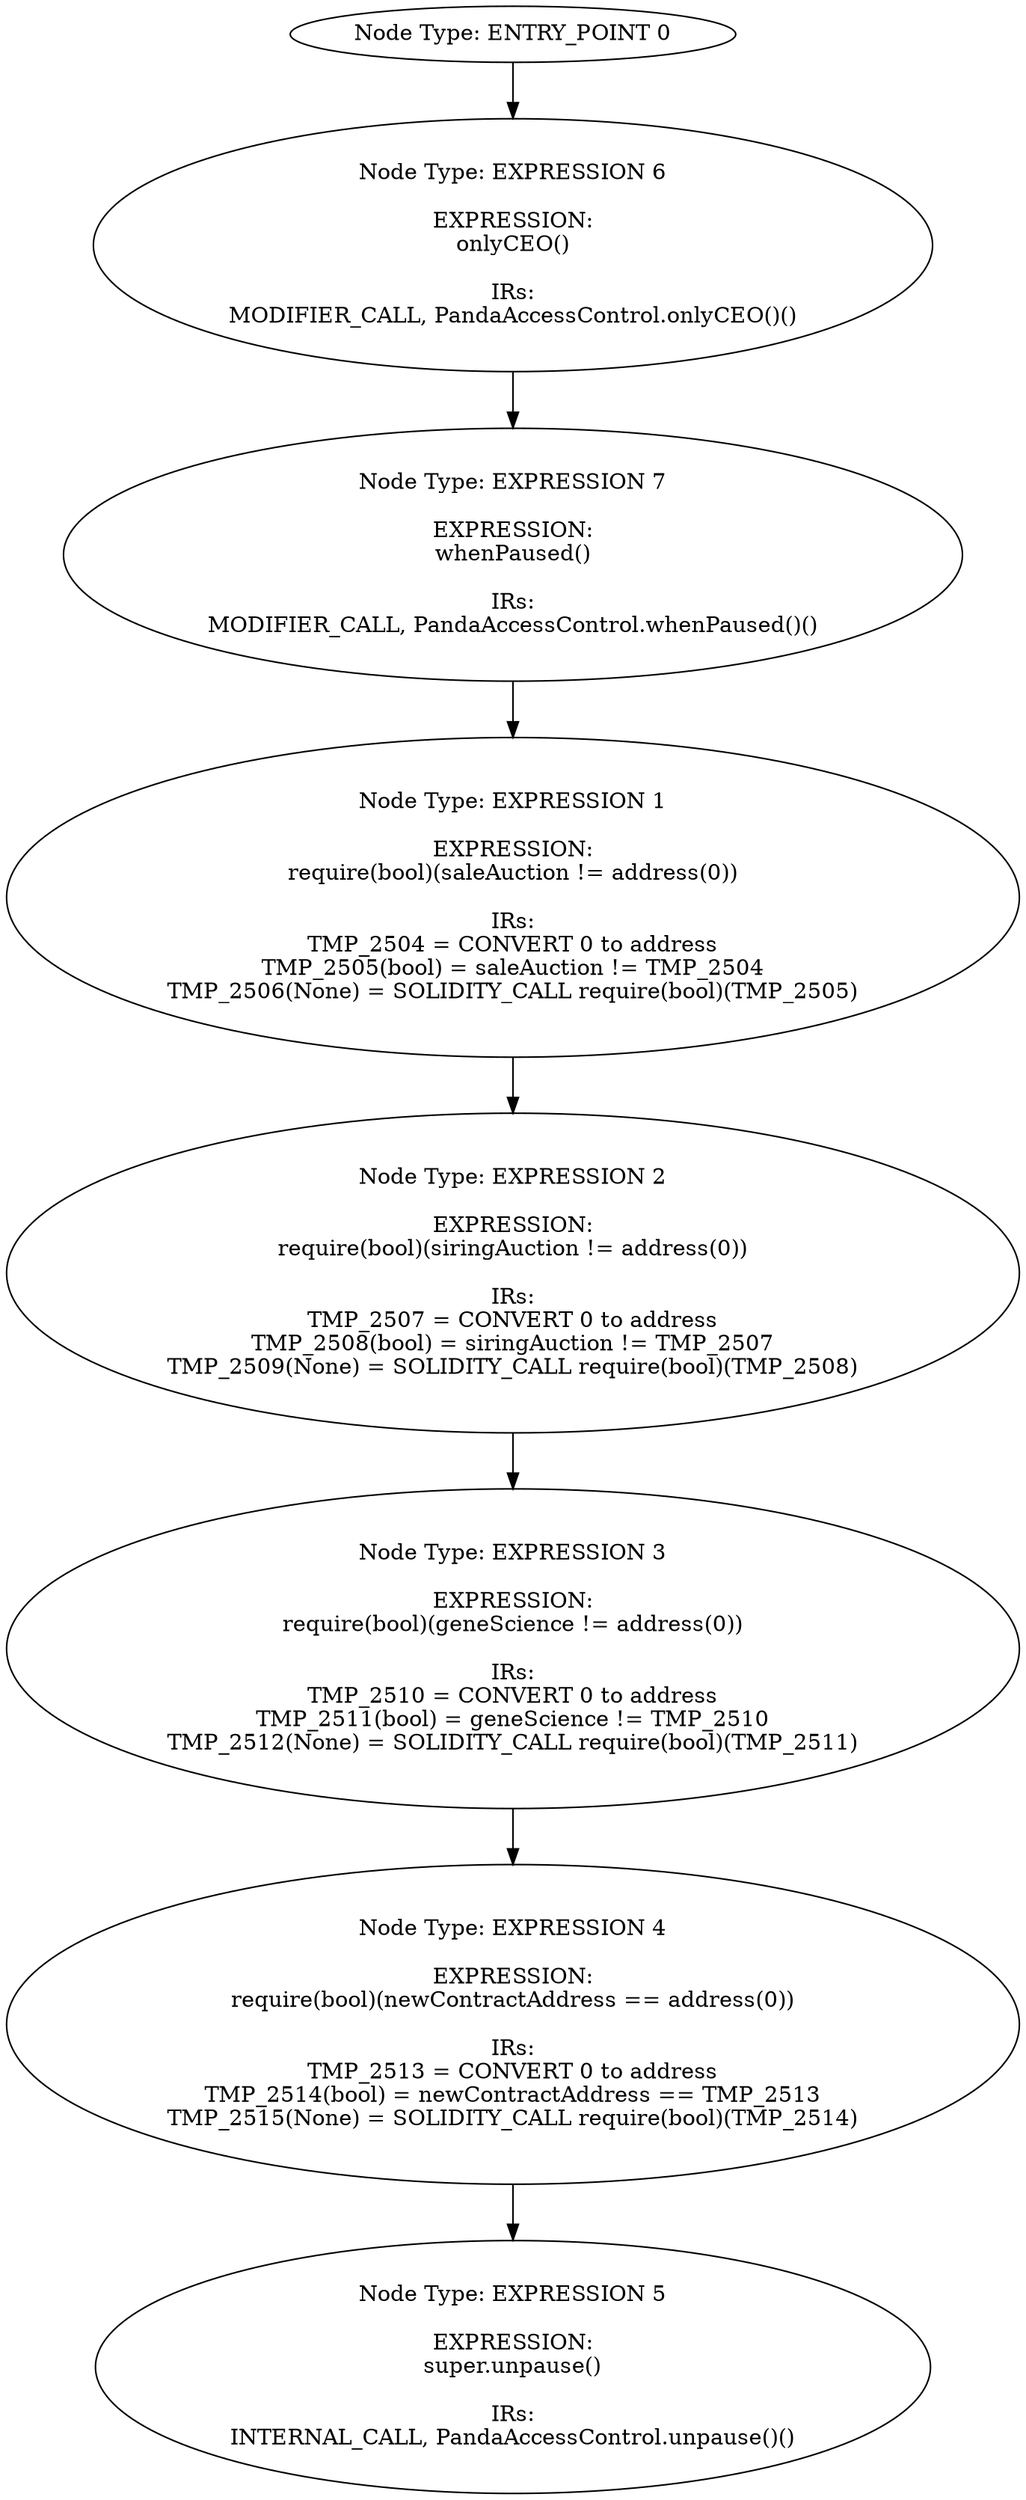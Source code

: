 digraph{
0[label="Node Type: ENTRY_POINT 0
"];
0->6;
1[label="Node Type: EXPRESSION 1

EXPRESSION:
require(bool)(saleAuction != address(0))

IRs:
TMP_2504 = CONVERT 0 to address
TMP_2505(bool) = saleAuction != TMP_2504
TMP_2506(None) = SOLIDITY_CALL require(bool)(TMP_2505)"];
1->2;
2[label="Node Type: EXPRESSION 2

EXPRESSION:
require(bool)(siringAuction != address(0))

IRs:
TMP_2507 = CONVERT 0 to address
TMP_2508(bool) = siringAuction != TMP_2507
TMP_2509(None) = SOLIDITY_CALL require(bool)(TMP_2508)"];
2->3;
3[label="Node Type: EXPRESSION 3

EXPRESSION:
require(bool)(geneScience != address(0))

IRs:
TMP_2510 = CONVERT 0 to address
TMP_2511(bool) = geneScience != TMP_2510
TMP_2512(None) = SOLIDITY_CALL require(bool)(TMP_2511)"];
3->4;
4[label="Node Type: EXPRESSION 4

EXPRESSION:
require(bool)(newContractAddress == address(0))

IRs:
TMP_2513 = CONVERT 0 to address
TMP_2514(bool) = newContractAddress == TMP_2513
TMP_2515(None) = SOLIDITY_CALL require(bool)(TMP_2514)"];
4->5;
5[label="Node Type: EXPRESSION 5

EXPRESSION:
super.unpause()

IRs:
INTERNAL_CALL, PandaAccessControl.unpause()()"];
6[label="Node Type: EXPRESSION 6

EXPRESSION:
onlyCEO()

IRs:
MODIFIER_CALL, PandaAccessControl.onlyCEO()()"];
6->7;
7[label="Node Type: EXPRESSION 7

EXPRESSION:
whenPaused()

IRs:
MODIFIER_CALL, PandaAccessControl.whenPaused()()"];
7->1;
}
